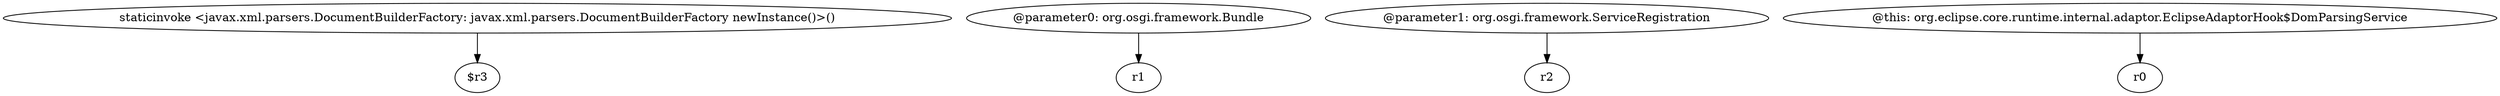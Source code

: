 digraph g {
0[label="staticinvoke <javax.xml.parsers.DocumentBuilderFactory: javax.xml.parsers.DocumentBuilderFactory newInstance()>()"]
1[label="$r3"]
0->1[label=""]
2[label="@parameter0: org.osgi.framework.Bundle"]
3[label="r1"]
2->3[label=""]
4[label="@parameter1: org.osgi.framework.ServiceRegistration"]
5[label="r2"]
4->5[label=""]
6[label="@this: org.eclipse.core.runtime.internal.adaptor.EclipseAdaptorHook$DomParsingService"]
7[label="r0"]
6->7[label=""]
}